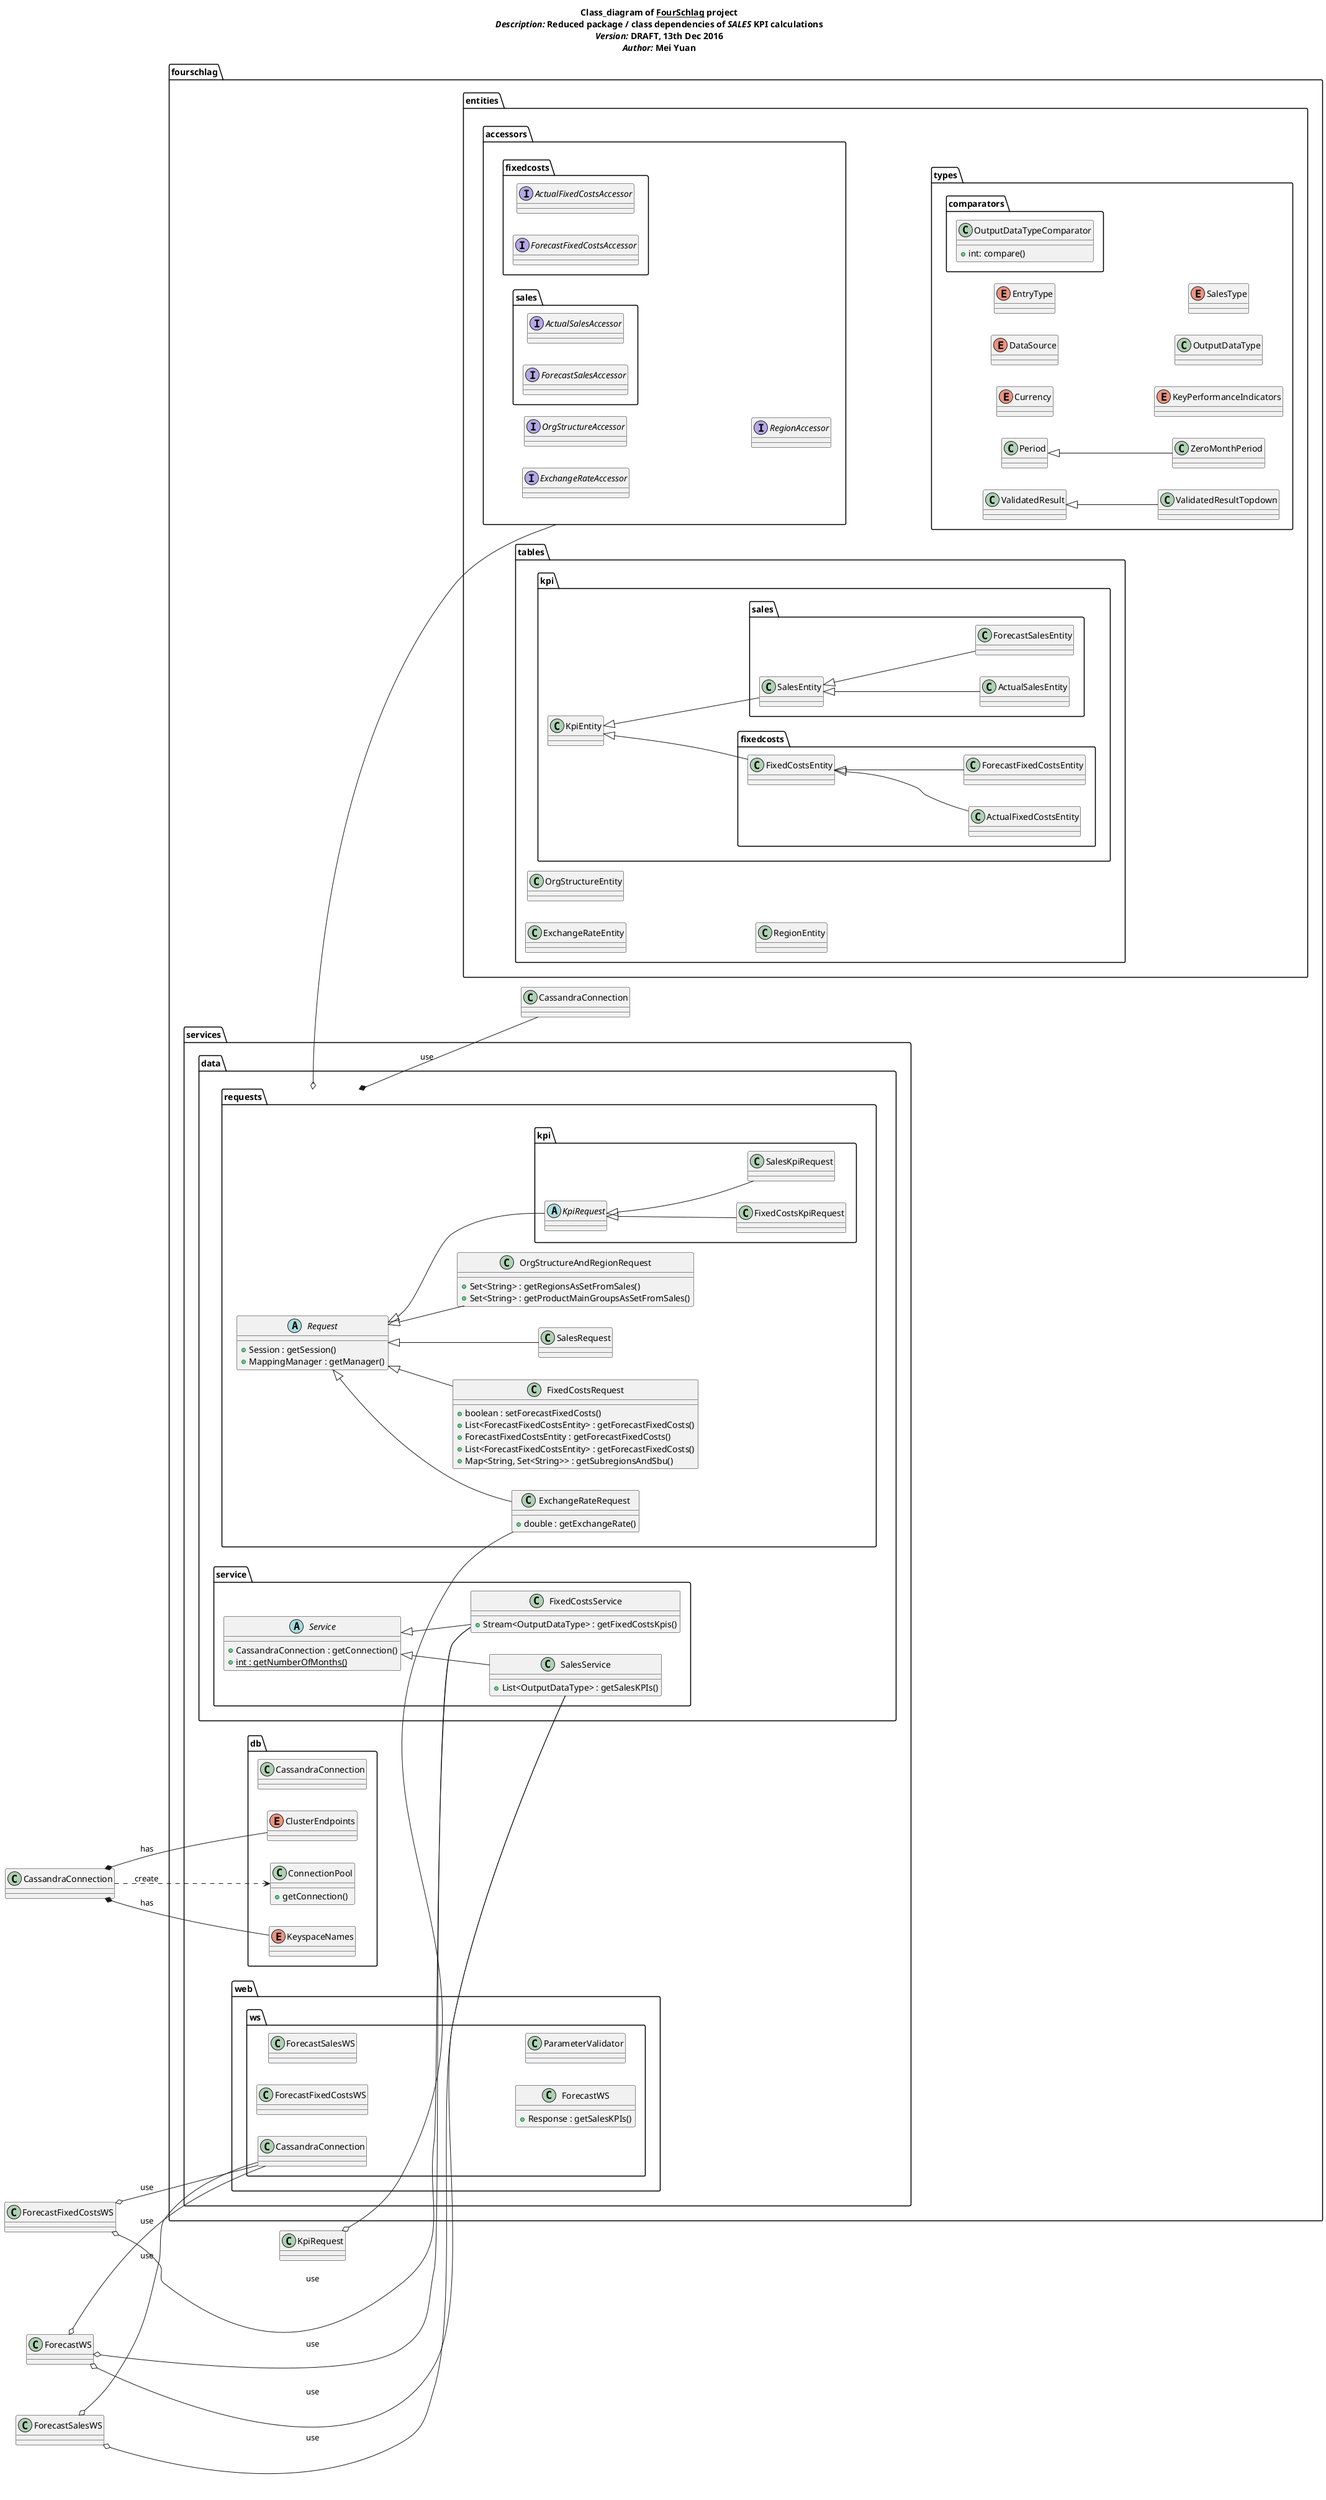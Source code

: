 @startuml
/' For available options see
http://plantuml.com/component-diagram
http://plantuml.com/class-diagram '/

title
 <b>Class_diagram of <u>FourSchlag</u> project</b>
 <i>Description:</i> Reduced package / class dependencies of <i>SALES</i> KPI calculations
 <i>Version:</i> <b>DRAFT</b>, 13th Dec 2016
 <i>Author:</i> Mei Yuan
end title


left to right direction

package fourschlag {
    package fourschlag.entities {
        package fourschlag.entities.accessors {
            package fourschlag.entities.accessors.fixedcosts {
                Interface ActualFixedCostsAccessor

                Interface ForecastFixedCostsAccessor
            }

            package fourschlag.entities.accessors.sales {
                Interface ActualSalesAccessor

                Interface ForecastSalesAccessor
            }

            Interface ExchangeRateAccessor

            Interface OrgStructureAccessor

            Interface RegionAccessor
        }


        package fourschlag.entities.tables {
            package fourschlag.entities.tables.kpi {
                package fourschlag.entities.tables.kpi.fixedcosts {
                    Class ActualFixedCostsEntity

                    Class FixedCostsEntity

                    Class ForecastFixedCostsEntity

                    ' inheritances from FixedCostsEntity
                    FixedCostsEntity <|-- ActualFixedCostsEntity
                    FixedCostsEntity <|-- ForecastFixedCostsEntity
                }

                package fourschlag.entities.tables.kpi.sales {
                    Class ActualSalesEntity
                    Class ForecastSalesEntity
                    Class SalesEntity

                    ' inheritances from SalesEntity
                    SalesEntity <|-- ActualSalesEntity
                    SalesEntity <|-- ForecastSalesEntity

                }

                Class KpiEntity

                ' inheritances from KpiEntity
                KpiEntity <|-- FixedCostsEntity
                KpiEntity <|-- SalesEntity
            }

            Class ExchangeRateEntity

            Class OrgStructureEntity

            Class RegionEntity
        }

        package fourschlag.entities.types {
            package fourschlag.entities.types.comparators {
                Class OutputDataTypeComparator {
                    + int: compare()
                }
            }

            Enum Currency

            Enum DataSource

            Enum EntryType

            Enum KeyPerformanceIndicators

            Class OutputDataType

            Class Period

            Enum SalesType

            Class ValidatedResult

            Class ValidatedResultTopdown

            Class ZeroMonthPeriod

            ' inheritances from ValidatedResult
            ValidatedResult <|-- ValidatedResultTopdown

            ' inheritances from Period
            Period <|-- ZeroMonthPeriod
        }
    }


 package fourschlag.services {
        package fourschlag.services.data {
            package fourschlag.services.data.requests {
                package fourschlag.services.data.requests.kpi {
                    Class FixedCostsKpiRequest

                    Abstract Class KpiRequest

                    Class SalesKpiRequest
                }

                Class ExchangeRateRequest {
                    +double : getExchangeRate()
                }

                ' TODO: wichtige Methode hier eintragen
                Class FixedCostsRequest {
                    + boolean : setForecastFixedCosts()
                    + List<ForecastFixedCostsEntity> : getForecastFixedCosts()
                    + ForecastFixedCostsEntity : getForecastFixedCosts()
                    + List<ForecastFixedCostsEntity> : getForecastFixedCosts()
                    + Map<String, Set<String>> : getSubregionsAndSbu()
                }

                Class SalesRequest

                Class OrgStructureAndRegionRequest {
                    +Set<String> : getRegionsAsSetFromSales()
                    +Set<String> : getProductMainGroupsAsSetFromSales()
                }

                Abstract Class Request {
                    +Session : getSession()
                    +MappingManager : getManager()
                }

                ' inherits for Request
                Request <|-- KpiRequest
                Request <|-- ExchangeRateRequest
                Request <|-- FixedCostsRequest
                Request <|-- OrgStructureAndRegionRequest
                Request <|-- SalesRequest
                KpiRequest <|-- FixedCostsKpiRequest
                KpiRequest <|-- SalesKpiRequest

            }
                namespace fourschlag.services.data.requests{
                    .KpiRequest o-- ExchangeRateRequest
                }

            package fourschlag.services.data.service {
                Class FixedCostsService {
                    +Stream<OutputDataType> : getFixedCostsKpis()
                }

                Class SalesService {
                ' TODO: auf Stream anpassen! vgl mit FixedCosts
                    +List<OutputDataType> : getSalesKPIs()
                }

                Abstract Class Service {
                    +CassandraConnection : getConnection()
                    +{static}int : getNumberOfMonths()
                }

                Service <|-- SalesService
                Service <|-- FixedCostsService
            }
        }

        package fourschlag.services.db {
            Class CassandraConnection

            Enum ClusterEndpoints

            Class ConnectionPool {
                + getConnection()
            }

            Enum KeyspaceNames
        }
        namespace fourschlag.services.db{
            .CassandraConnection *-- ClusterEndpoints : has
            .CassandraConnection *-- KeyspaceNames : has
            .CassandraConnection ..> ConnectionPool : create
        }

        package fourschlag.services.web {
            package fourschlag.services.web.ws {
            'TODO: methoden bei den Webservices hinzufügen
                Class ForecastFixedCostsWS

                Class ForecastSalesWS

                Class ForecastWS {
                    +Response : getSalesKPIs()
                }

                Class ParameterValidator
            }
            namespace fourschlag.services.web.ws{
            .ForecastFixedCostsWS o-- FixedCostsService : use
            .ForecastSalesWS o-- SalesService : use
            .ForecastWS o-- FixedCostsService : use
            .ForecastWS o-- SalesService : use
            .ForecastWS o-- CassandraConnection : use
            .ForecastFixedCostsWS o-- CassandraConnection : use
            .ForecastSalesWS o-- CassandraConnection : use
            }
        }
    }

            fourschlag.services.data.requests o-- fourschlag.entities.accessors
            fourschlag.services.data.requests *-- CassandraConnection : use
}
@enduml